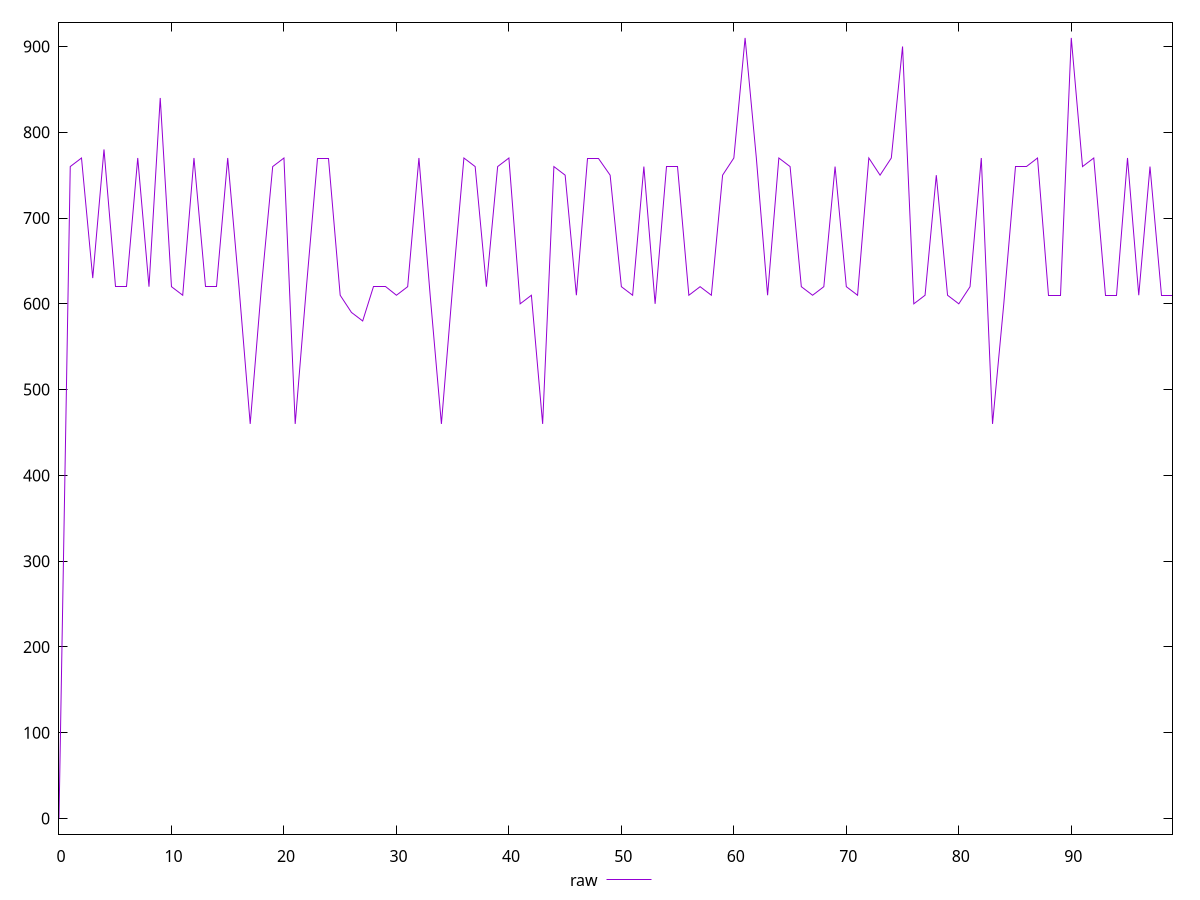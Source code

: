 reset

$raw <<EOF
0 0
1 760
2 770
3 630
4 780
5 620
6 620
7 770
8 620
9 840
10 620
11 610
12 770
13 620
14 620
15 770
16 620
17 460
18 620
19 760
20 770
21 460
22 620
23 770
24 770
25 610
26 590
27 580
28 620
29 620
30 610
31 620
32 770
33 610
34 460
35 620
36 770
37 760
38 620
39 760
40 770
41 600
42 610
43 460
44 760
45 750
46 610
47 770
48 770
49 750
50 620
51 610
52 760
53 600
54 760
55 760
56 610
57 620
58 610
59 750
60 770
61 910
62 770
63 610
64 770
65 760
66 620
67 610
68 620
69 760
70 620
71 610
72 770
73 750
74 770
75 900
76 600
77 610
78 750
79 610
80 600
81 620
82 770
83 460
84 600
85 760
86 760
87 770
88 610
89 610
90 910
91 760
92 770
93 610
94 610
95 770
96 610
97 760
98 610
99 610
EOF

set key outside below
set xrange [0:99]
set yrange [-18.2:928.2]
set trange [-18.2:928.2]
set terminal svg size 640, 500 enhanced background rgb 'white'
set output "reports/report_00032_2021-02-25T10-28-15.087Z/uses-http2/samples/music/raw/values.svg"

plot $raw title "raw" with line

reset
